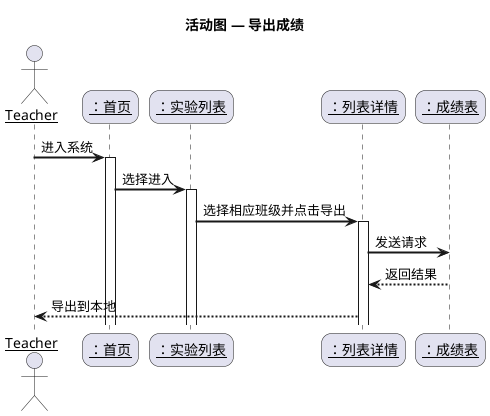 @startuml
title 活动图 — 导出成绩
skinparam sequenceArrowThickness 2
skinparam roundcorner 20
skinparam maxmessagesize 60
skinparam sequenceParticipant underline

actor Teacher
participant "：首页" as A
participant "：实验列表" as B
participant "：列表详情" as C
participant "：成绩表" as D

Teacher ->A : 进入系统
activate A

A ->B : 选择进入
activate B

B ->C : 选择相应班级并点击导出
activate C

C ->D :发送请求

D -->C :返回结果
C -->Teacher :导出到本地
@enduml